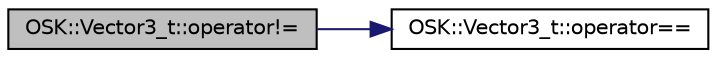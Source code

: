 digraph "OSK::Vector3_t::operator!="
{
 // LATEX_PDF_SIZE
  edge [fontname="Helvetica",fontsize="10",labelfontname="Helvetica",labelfontsize="10"];
  node [fontname="Helvetica",fontsize="10",shape=record];
  rankdir="LR";
  Node1 [label="OSK::Vector3_t::operator!=",height=0.2,width=0.4,color="black", fillcolor="grey75", style="filled", fontcolor="black",tooltip="Comparación. True si no todos los componentes son iguales."];
  Node1 -> Node2 [color="midnightblue",fontsize="10",style="solid",fontname="Helvetica"];
  Node2 [label="OSK::Vector3_t::operator==",height=0.2,width=0.4,color="black", fillcolor="white", style="filled",URL="$class_o_s_k_1_1_vector3__t.html#a1cd8bf5f929d0f771a2e45805ddf405e",tooltip="Comparación. True si todos los componentes son iguales."];
}
